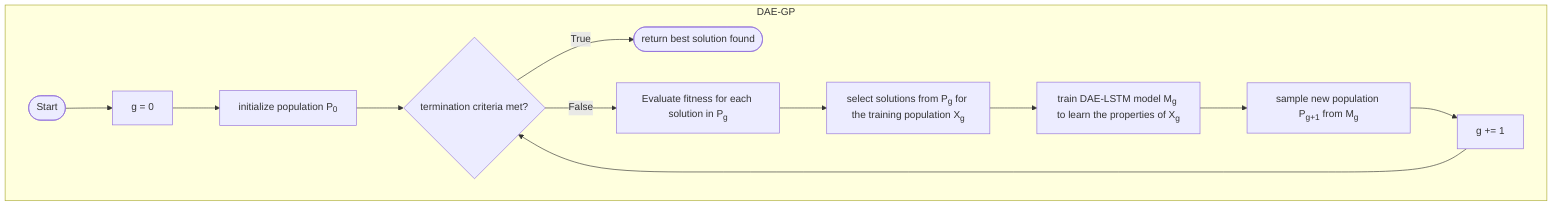 graph TD
    subgraph DAE-GP
        start([Start])
        -->
        init_gen[g = 0] 
        -->
        init_pop[initialize population P<sub>0</sub>] 
        --> 
        main_loop{termination criteria met?}
            --True-->
                return([return best solution found])
        main_loop{termination criteria met?}    
            --False--> 
                fitness_eval[Evaluate fitness for each solution in P<sub>g</sub>]
                --> 
                selection[select solutions from P<sub>g</sub> for the training population X<sub>g</sub>]
                --> 
                model_building[train DAE-LSTM model M<sub>g</sub> to learn the properties of X<sub>g</sub>]
                -->
                model_sampling[sample new population P<sub>g+1</sub> from M<sub>g</sub>]
                --> 
                next_gen[g += 1]
                -->
                main_loop
    end
